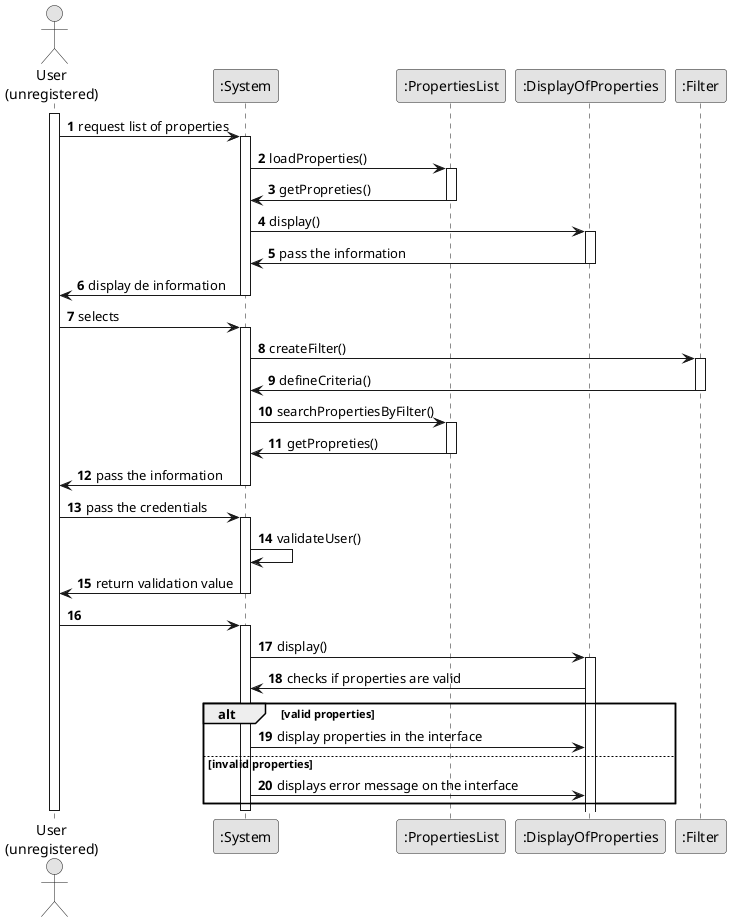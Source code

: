 @startuml
skinparam monochrome true
skinparam packageStyle rectangle
skinparam shadowing false

autonumber

actor "User\n(unregistered)" as ADM
participant ":System" as System
participant ":PropertiesList" as List
participant ":DisplayOfProperties" as Display
participant ":Filter" as Filter


activate ADM

        ADM -> System : request list of properties
        activate System

            System -> List : loadProperties()
            activate List

            List -> System : getPropreties()
            deactivate List

            System -> Display : display()
            activate Display

            Display -> System : pass the information

            deactivate Display

        System -> ADM : display de information
        deactivate System



        ADM -> System : selects
        activate System

            System -> Filter : createFilter()
            activate Filter

            Filter -> System : defineCriteria()
            deactivate Filter

            System -> List : searchPropertiesByFilter()
            activate List

            List -> System : getPropreties()
            deactivate List

        System -> ADM : pass the information
        deactivate System



        ADM -> System : pass the credentials
        activate System

        System -> System : validateUser()

        System -> ADM : return validation value
        deactivate System



        ADM -> System
        activate System

            System -> Display : display()
            activate Display

            Display -> System : checks if properties are valid

            alt valid properties
                System -> Display : display properties in the interface
            else invalid properties
                System -> Display : displays error message on the interface
            end

        deactivate System

deactivate ADM

@enduml